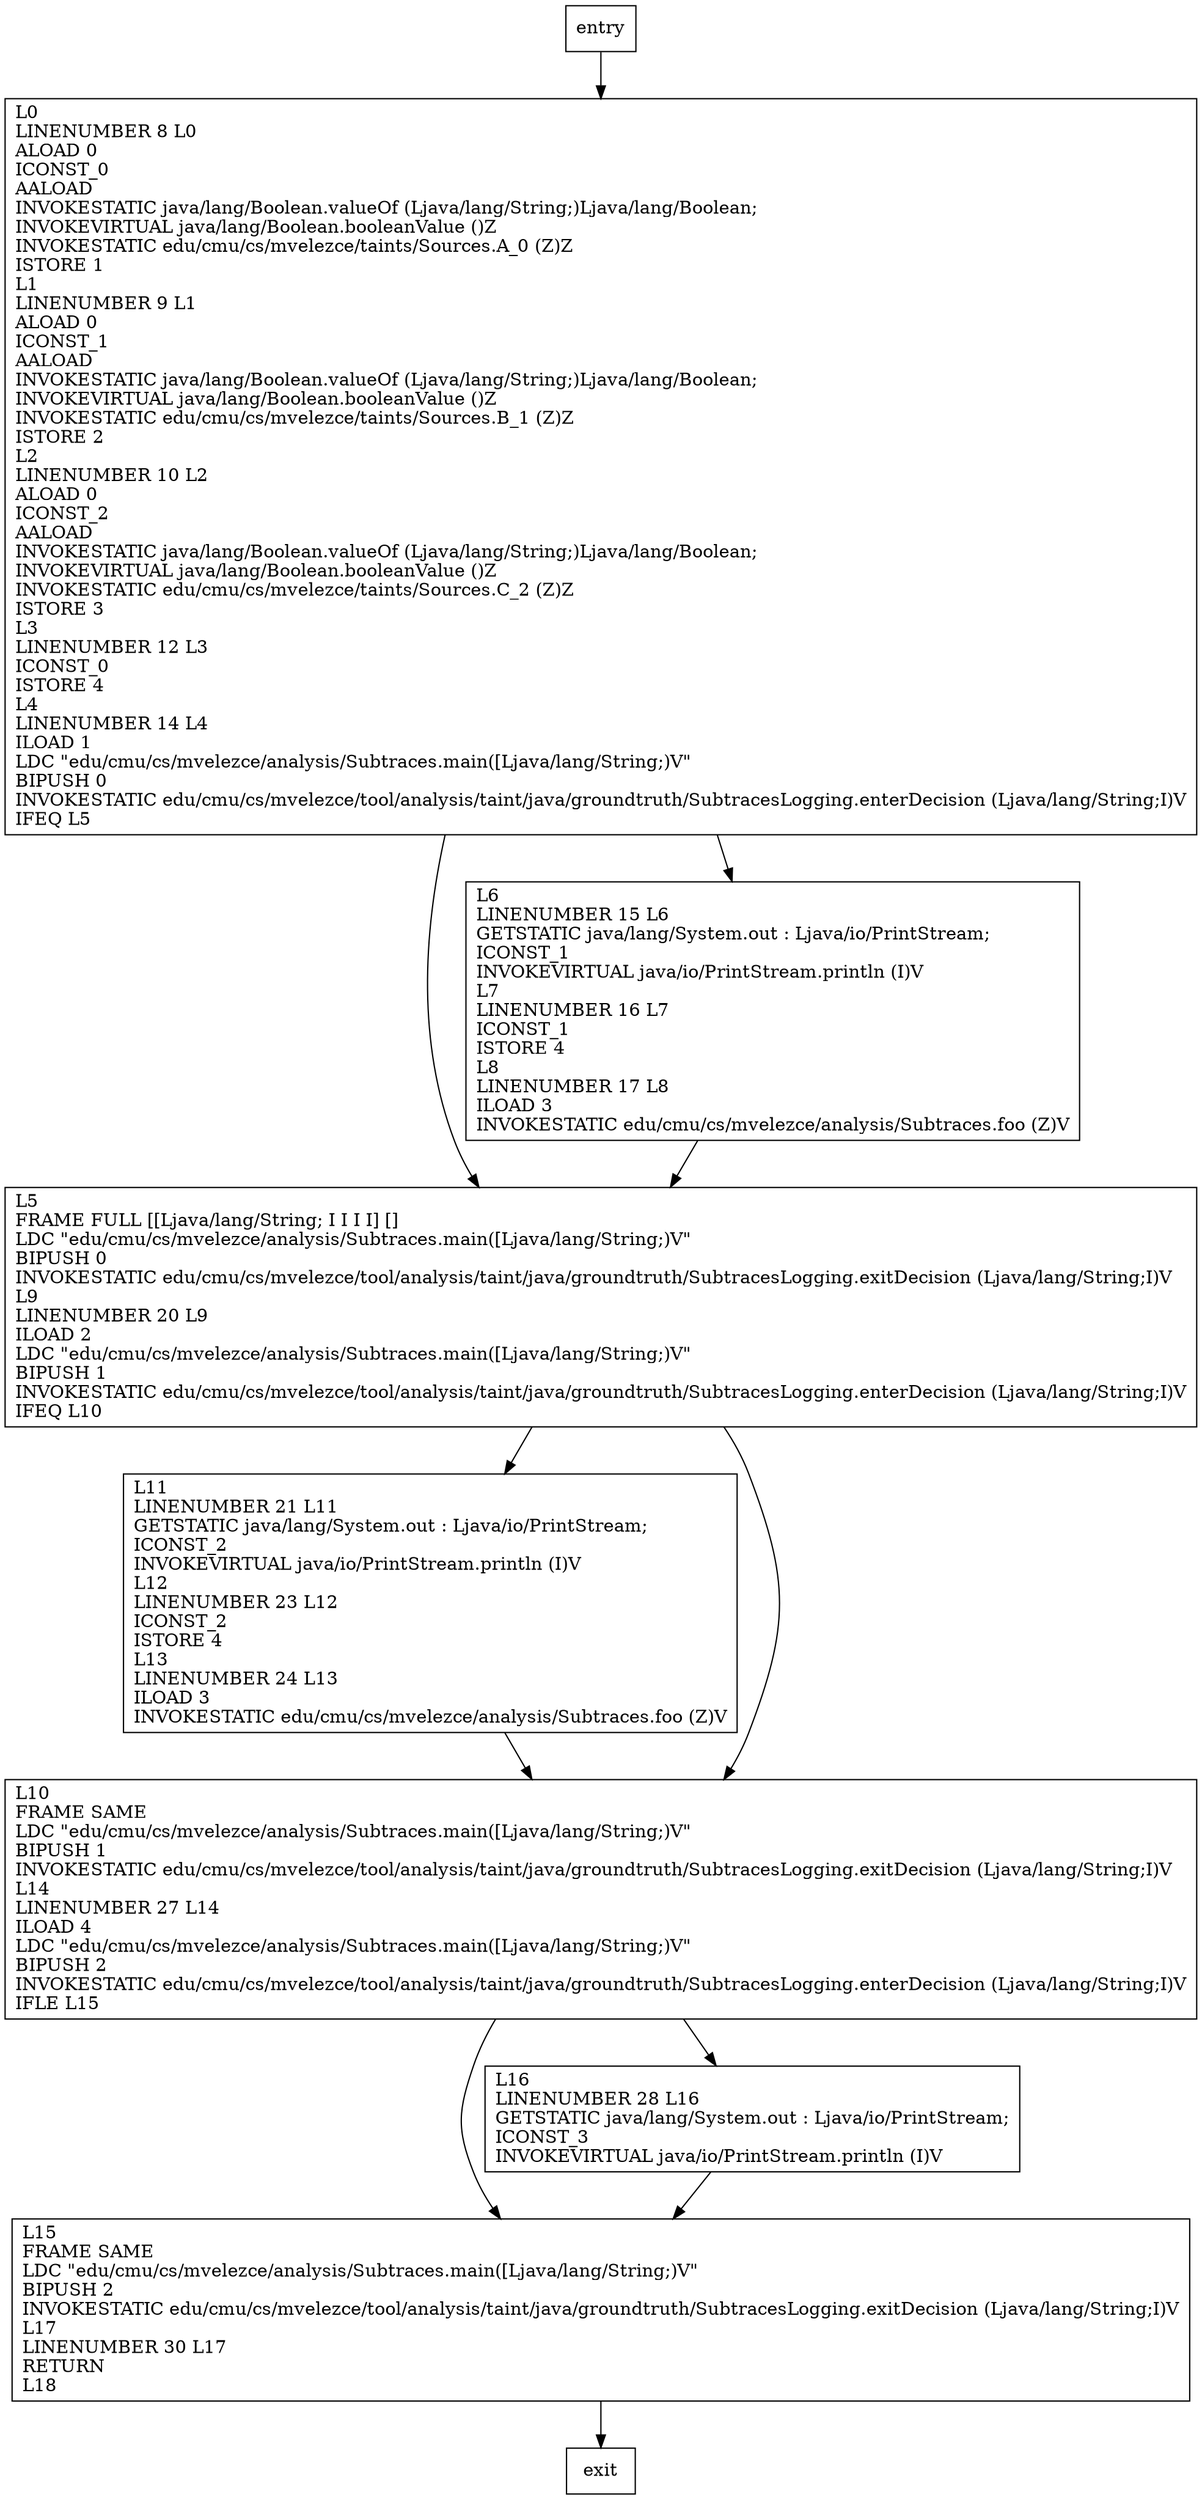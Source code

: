 digraph main {
node [shape=record];
389226553 [label="L11\lLINENUMBER 21 L11\lGETSTATIC java/lang/System.out : Ljava/io/PrintStream;\lICONST_2\lINVOKEVIRTUAL java/io/PrintStream.println (I)V\lL12\lLINENUMBER 23 L12\lICONST_2\lISTORE 4\lL13\lLINENUMBER 24 L13\lILOAD 3\lINVOKESTATIC edu/cmu/cs/mvelezce/analysis/Subtraces.foo (Z)V\l"];
1743583213 [label="L15\lFRAME SAME\lLDC \"edu/cmu/cs/mvelezce/analysis/Subtraces.main([Ljava/lang/String;)V\"\lBIPUSH 2\lINVOKESTATIC edu/cmu/cs/mvelezce/tool/analysis/taint/java/groundtruth/SubtracesLogging.exitDecision (Ljava/lang/String;I)V\lL17\lLINENUMBER 30 L17\lRETURN\lL18\l"];
1496969287 [label="L5\lFRAME FULL [[Ljava/lang/String; I I I I] []\lLDC \"edu/cmu/cs/mvelezce/analysis/Subtraces.main([Ljava/lang/String;)V\"\lBIPUSH 0\lINVOKESTATIC edu/cmu/cs/mvelezce/tool/analysis/taint/java/groundtruth/SubtracesLogging.exitDecision (Ljava/lang/String;I)V\lL9\lLINENUMBER 20 L9\lILOAD 2\lLDC \"edu/cmu/cs/mvelezce/analysis/Subtraces.main([Ljava/lang/String;)V\"\lBIPUSH 1\lINVOKESTATIC edu/cmu/cs/mvelezce/tool/analysis/taint/java/groundtruth/SubtracesLogging.enterDecision (Ljava/lang/String;I)V\lIFEQ L10\l"];
984302294 [label="L0\lLINENUMBER 8 L0\lALOAD 0\lICONST_0\lAALOAD\lINVOKESTATIC java/lang/Boolean.valueOf (Ljava/lang/String;)Ljava/lang/Boolean;\lINVOKEVIRTUAL java/lang/Boolean.booleanValue ()Z\lINVOKESTATIC edu/cmu/cs/mvelezce/taints/Sources.A_0 (Z)Z\lISTORE 1\lL1\lLINENUMBER 9 L1\lALOAD 0\lICONST_1\lAALOAD\lINVOKESTATIC java/lang/Boolean.valueOf (Ljava/lang/String;)Ljava/lang/Boolean;\lINVOKEVIRTUAL java/lang/Boolean.booleanValue ()Z\lINVOKESTATIC edu/cmu/cs/mvelezce/taints/Sources.B_1 (Z)Z\lISTORE 2\lL2\lLINENUMBER 10 L2\lALOAD 0\lICONST_2\lAALOAD\lINVOKESTATIC java/lang/Boolean.valueOf (Ljava/lang/String;)Ljava/lang/Boolean;\lINVOKEVIRTUAL java/lang/Boolean.booleanValue ()Z\lINVOKESTATIC edu/cmu/cs/mvelezce/taints/Sources.C_2 (Z)Z\lISTORE 3\lL3\lLINENUMBER 12 L3\lICONST_0\lISTORE 4\lL4\lLINENUMBER 14 L4\lILOAD 1\lLDC \"edu/cmu/cs/mvelezce/analysis/Subtraces.main([Ljava/lang/String;)V\"\lBIPUSH 0\lINVOKESTATIC edu/cmu/cs/mvelezce/tool/analysis/taint/java/groundtruth/SubtracesLogging.enterDecision (Ljava/lang/String;I)V\lIFEQ L5\l"];
2003729915 [label="L10\lFRAME SAME\lLDC \"edu/cmu/cs/mvelezce/analysis/Subtraces.main([Ljava/lang/String;)V\"\lBIPUSH 1\lINVOKESTATIC edu/cmu/cs/mvelezce/tool/analysis/taint/java/groundtruth/SubtracesLogging.exitDecision (Ljava/lang/String;I)V\lL14\lLINENUMBER 27 L14\lILOAD 4\lLDC \"edu/cmu/cs/mvelezce/analysis/Subtraces.main([Ljava/lang/String;)V\"\lBIPUSH 2\lINVOKESTATIC edu/cmu/cs/mvelezce/tool/analysis/taint/java/groundtruth/SubtracesLogging.enterDecision (Ljava/lang/String;I)V\lIFLE L15\l"];
1900120650 [label="L16\lLINENUMBER 28 L16\lGETSTATIC java/lang/System.out : Ljava/io/PrintStream;\lICONST_3\lINVOKEVIRTUAL java/io/PrintStream.println (I)V\l"];
1806545036 [label="L6\lLINENUMBER 15 L6\lGETSTATIC java/lang/System.out : Ljava/io/PrintStream;\lICONST_1\lINVOKEVIRTUAL java/io/PrintStream.println (I)V\lL7\lLINENUMBER 16 L7\lICONST_1\lISTORE 4\lL8\lLINENUMBER 17 L8\lILOAD 3\lINVOKESTATIC edu/cmu/cs/mvelezce/analysis/Subtraces.foo (Z)V\l"];
entry;
exit;
entry -> 984302294;
389226553 -> 2003729915;
1743583213 -> exit;
1496969287 -> 389226553;
1496969287 -> 2003729915;
984302294 -> 1496969287;
984302294 -> 1806545036;
2003729915 -> 1743583213;
2003729915 -> 1900120650;
1900120650 -> 1743583213;
1806545036 -> 1496969287;
}
